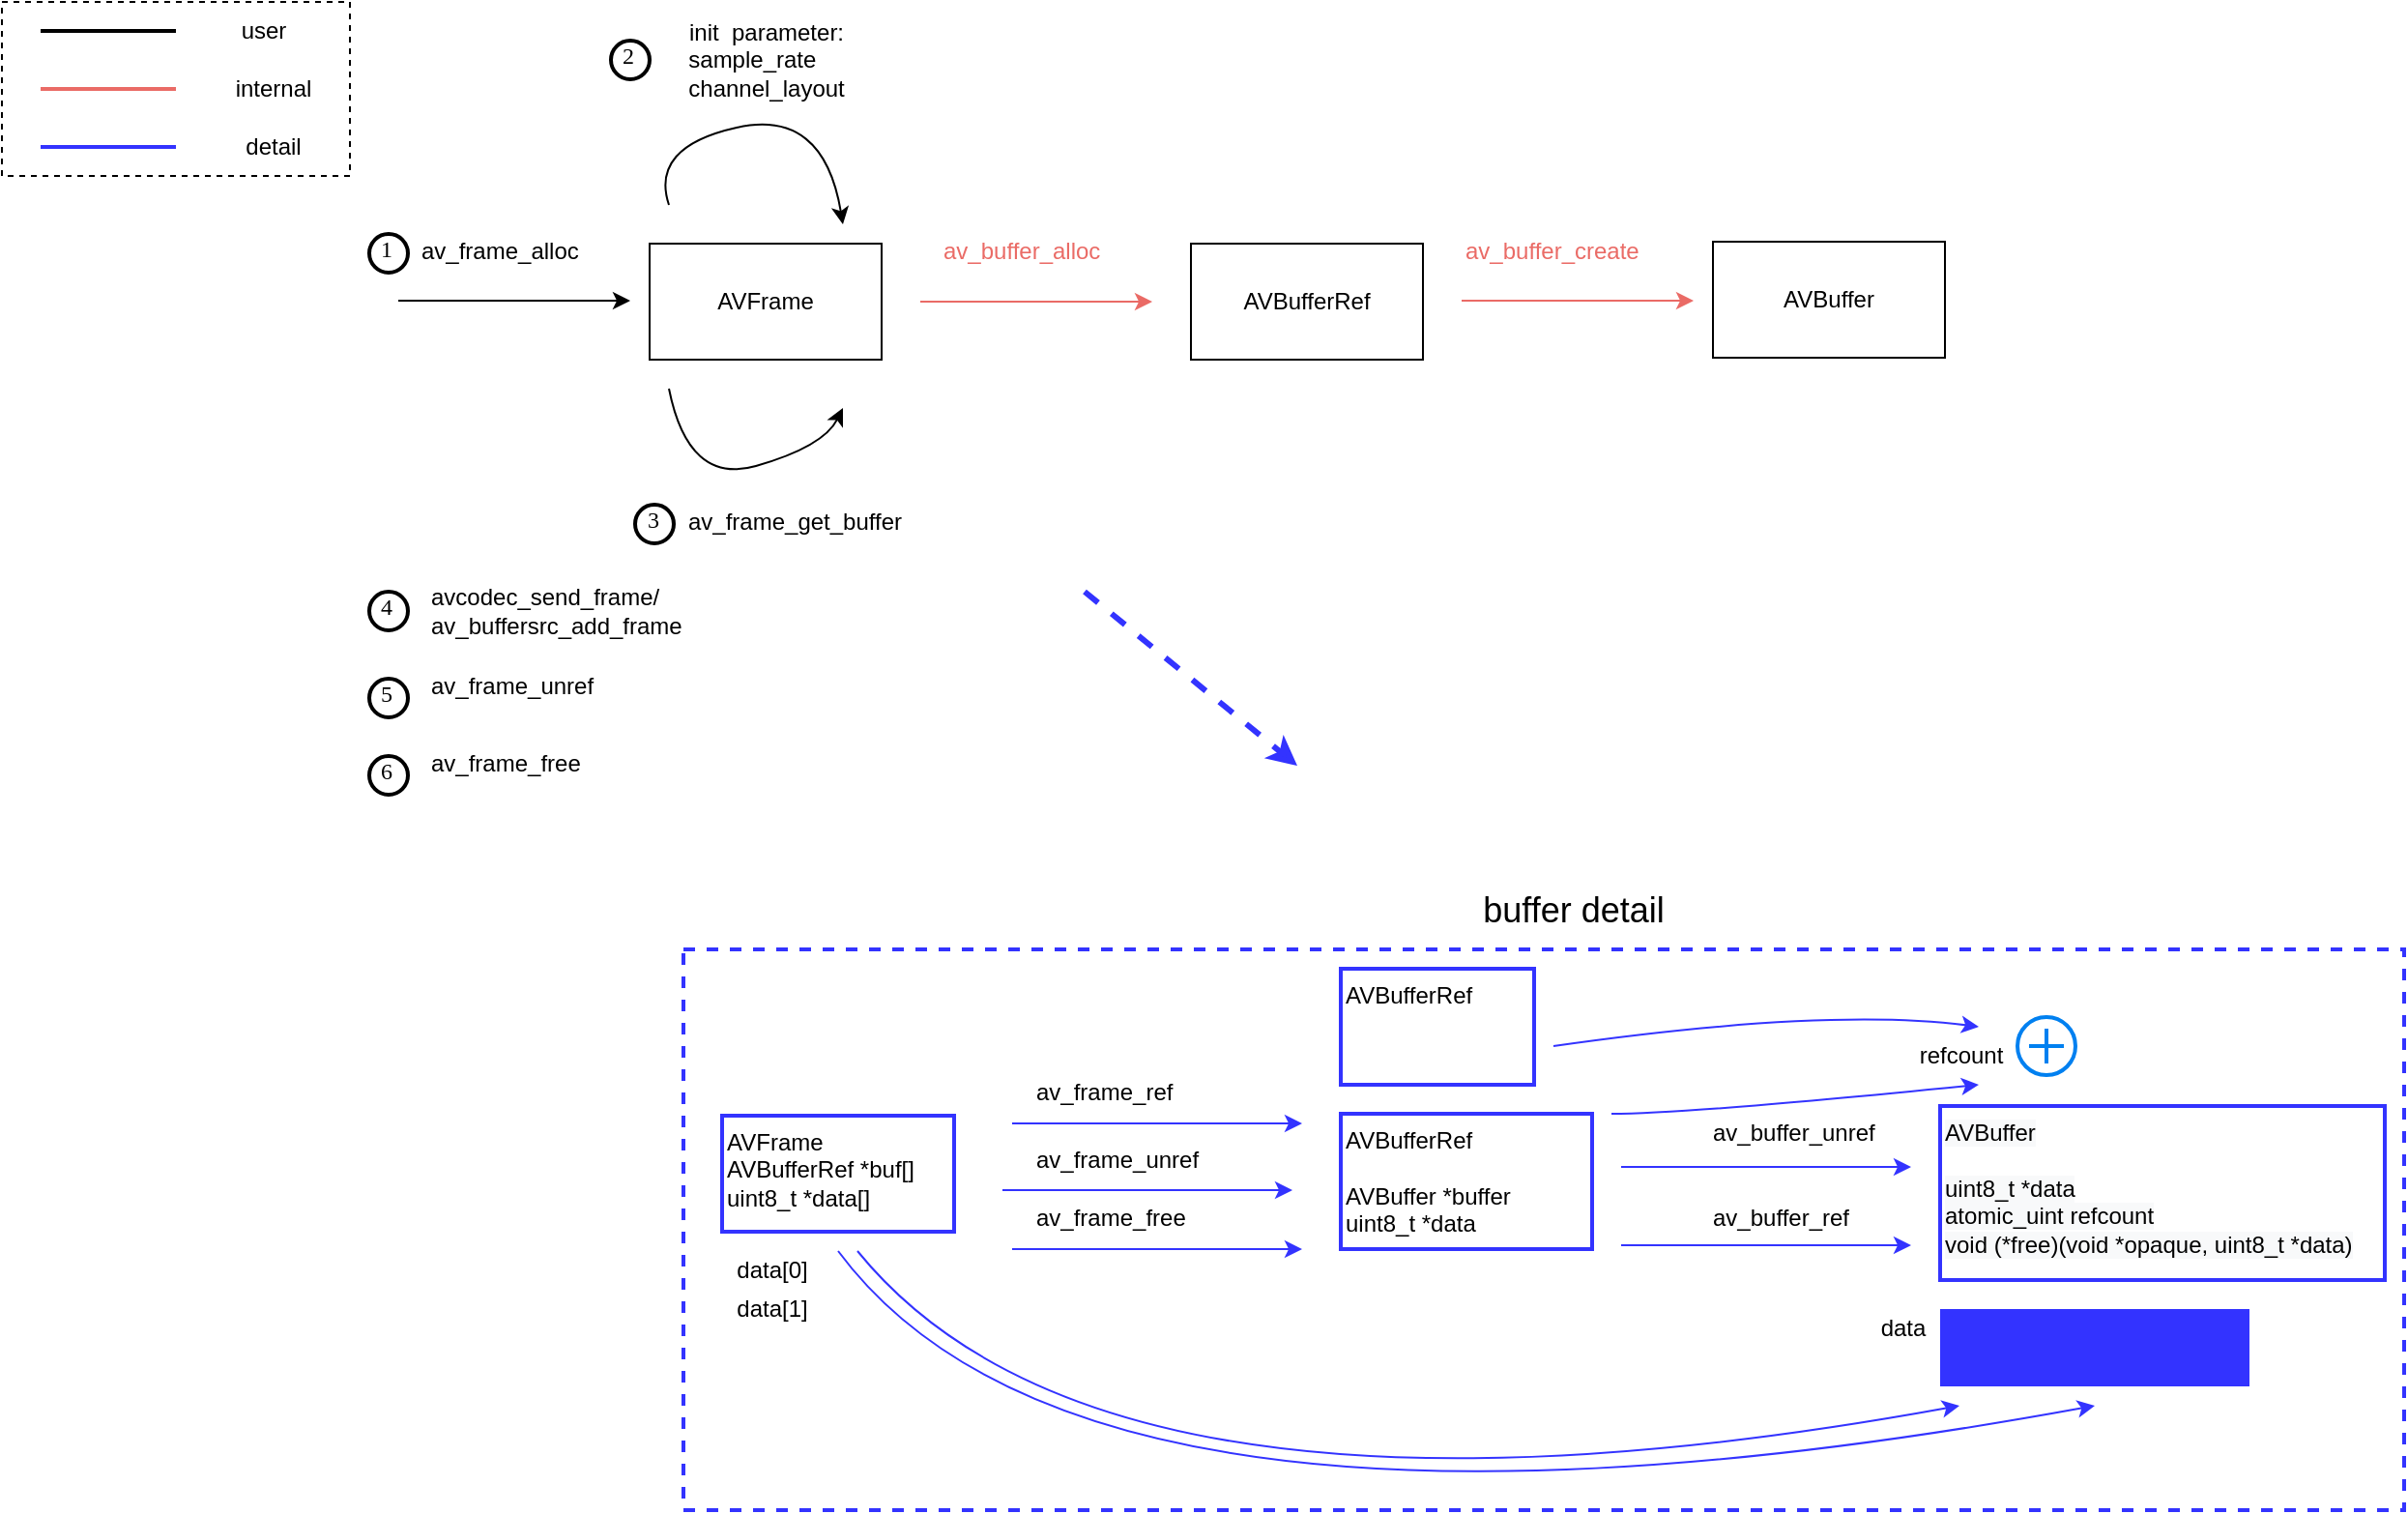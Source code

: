 <mxfile version="23.1.5" type="device" pages="5">
  <diagram id="ROh9XYKbW4o1jm8X1xmY" name="buffer">
    <mxGraphModel dx="1434" dy="785" grid="1" gridSize="10" guides="1" tooltips="1" connect="1" arrows="1" fold="1" page="1" pageScale="1" pageWidth="3300" pageHeight="2339" math="0" shadow="0">
      <root>
        <mxCell id="MpwomcFKy62xzBs-vsj5-0" />
        <mxCell id="MpwomcFKy62xzBs-vsj5-1" parent="MpwomcFKy62xzBs-vsj5-0" />
        <mxCell id="N1xLdBgv11pV67xhanad-0" value="AVFrame" style="rounded=0;whiteSpace=wrap;html=1;" parent="MpwomcFKy62xzBs-vsj5-1" vertex="1">
          <mxGeometry x="445" y="145" width="120" height="60" as="geometry" />
        </mxCell>
        <mxCell id="N1xLdBgv11pV67xhanad-2" value="" style="endArrow=classic;html=1;" parent="MpwomcFKy62xzBs-vsj5-1" edge="1">
          <mxGeometry width="50" height="50" relative="1" as="geometry">
            <mxPoint x="315" y="174.5" as="sourcePoint" />
            <mxPoint x="435" y="174.5" as="targetPoint" />
          </mxGeometry>
        </mxCell>
        <mxCell id="N1xLdBgv11pV67xhanad-3" value="av_frame_alloc" style="text;whiteSpace=wrap;html=1;" parent="MpwomcFKy62xzBs-vsj5-1" vertex="1">
          <mxGeometry x="325" y="135" width="110" height="30" as="geometry" />
        </mxCell>
        <mxCell id="N1xLdBgv11pV67xhanad-4" value="" style="curved=1;endArrow=classic;html=1;" parent="MpwomcFKy62xzBs-vsj5-1" edge="1">
          <mxGeometry width="50" height="50" relative="1" as="geometry">
            <mxPoint x="455" y="125" as="sourcePoint" />
            <mxPoint x="545" y="135" as="targetPoint" />
            <Array as="points">
              <mxPoint x="445" y="95" />
              <mxPoint x="535" y="75" />
            </Array>
          </mxGeometry>
        </mxCell>
        <mxCell id="N1xLdBgv11pV67xhanad-5" value="init&amp;nbsp; parameter:&lt;br&gt;&lt;div style=&quot;text-align: left&quot;&gt;&lt;span&gt;sample_rate&lt;/span&gt;&lt;/div&gt;channel_layout" style="text;html=1;align=center;verticalAlign=middle;resizable=0;points=[];autosize=1;" parent="MpwomcFKy62xzBs-vsj5-1" vertex="1">
          <mxGeometry x="455" y="25" width="100" height="50" as="geometry" />
        </mxCell>
        <mxCell id="N1xLdBgv11pV67xhanad-7" value="" style="endArrow=classic;html=1;strokeColor=#EA6B66;" parent="MpwomcFKy62xzBs-vsj5-1" edge="1">
          <mxGeometry width="50" height="50" relative="1" as="geometry">
            <mxPoint x="585" y="175" as="sourcePoint" />
            <mxPoint x="705" y="175" as="targetPoint" />
          </mxGeometry>
        </mxCell>
        <mxCell id="N1xLdBgv11pV67xhanad-8" value="av_frame_get_buffer" style="text;whiteSpace=wrap;html=1;" parent="MpwomcFKy62xzBs-vsj5-1" vertex="1">
          <mxGeometry x="462.5" y="275" width="110" height="30" as="geometry" />
        </mxCell>
        <mxCell id="N1xLdBgv11pV67xhanad-9" value="AVBufferRef" style="rounded=0;whiteSpace=wrap;html=1;" parent="MpwomcFKy62xzBs-vsj5-1" vertex="1">
          <mxGeometry x="725" y="145" width="120" height="60" as="geometry" />
        </mxCell>
        <mxCell id="N1xLdBgv11pV67xhanad-10" value="&lt;font color=&quot;#ea6b66&quot;&gt;av_buffer_alloc&lt;/font&gt;" style="text;whiteSpace=wrap;html=1;" parent="MpwomcFKy62xzBs-vsj5-1" vertex="1">
          <mxGeometry x="595" y="135" width="110" height="30" as="geometry" />
        </mxCell>
        <mxCell id="N1xLdBgv11pV67xhanad-12" value="" style="curved=1;endArrow=classic;html=1;" parent="MpwomcFKy62xzBs-vsj5-1" edge="1">
          <mxGeometry width="50" height="50" relative="1" as="geometry">
            <mxPoint x="455" y="220" as="sourcePoint" />
            <mxPoint x="545" y="230" as="targetPoint" />
            <Array as="points">
              <mxPoint x="465" y="270" />
              <mxPoint x="535" y="250" />
            </Array>
          </mxGeometry>
        </mxCell>
        <mxCell id="N1xLdBgv11pV67xhanad-14" value="&lt;span style=&quot;text-align: left&quot;&gt;AVBuffer&lt;/span&gt;" style="rounded=0;whiteSpace=wrap;html=1;" parent="MpwomcFKy62xzBs-vsj5-1" vertex="1">
          <mxGeometry x="995" y="144" width="120" height="60" as="geometry" />
        </mxCell>
        <mxCell id="N1xLdBgv11pV67xhanad-15" value="" style="endArrow=classic;html=1;strokeColor=#EA6B66;" parent="MpwomcFKy62xzBs-vsj5-1" edge="1">
          <mxGeometry width="50" height="50" relative="1" as="geometry">
            <mxPoint x="865" y="174.5" as="sourcePoint" />
            <mxPoint x="985" y="174.5" as="targetPoint" />
          </mxGeometry>
        </mxCell>
        <mxCell id="N1xLdBgv11pV67xhanad-16" value="&lt;font color=&quot;#ea6b66&quot;&gt;av_buffer_create&lt;/font&gt;" style="text;whiteSpace=wrap;html=1;" parent="MpwomcFKy62xzBs-vsj5-1" vertex="1">
          <mxGeometry x="865" y="135" width="110" height="30" as="geometry" />
        </mxCell>
        <mxCell id="MtS7r9fVIatzjm5FKr_W-0" value="av_frame_unref" style="text;whiteSpace=wrap;html=1;" parent="MpwomcFKy62xzBs-vsj5-1" vertex="1">
          <mxGeometry x="642.5" y="605" width="110" height="30" as="geometry" />
        </mxCell>
        <mxCell id="MtS7r9fVIatzjm5FKr_W-1" value="av_frame_free" style="text;whiteSpace=wrap;html=1;" parent="MpwomcFKy62xzBs-vsj5-1" vertex="1">
          <mxGeometry x="642.5" y="635" width="100" height="30" as="geometry" />
        </mxCell>
        <mxCell id="MtS7r9fVIatzjm5FKr_W-2" value="av_frame_ref" style="text;whiteSpace=wrap;html=1;" parent="MpwomcFKy62xzBs-vsj5-1" vertex="1">
          <mxGeometry x="642.5" y="570" width="100" height="30" as="geometry" />
        </mxCell>
        <mxCell id="MtS7r9fVIatzjm5FKr_W-4" value="&lt;span style=&quot;text-align: left ; text-indent: 0px ; background-color: rgb(248 , 249 , 250) ; display: inline ; float: none&quot;&gt;&lt;font face=&quot;helvetica&quot;&gt;AVBuffer&lt;/font&gt;&lt;br&gt;&lt;br&gt;&lt;font face=&quot;helvetica&quot;&gt;uint8_t *data&lt;br&gt;&lt;/font&gt;atomic_uint refcount&lt;br&gt;void (*free)(void *opaque, uint8_t *data)&lt;br&gt;&lt;/span&gt;" style="text;whiteSpace=wrap;html=1;strokeColor=#3333FF;strokeWidth=2;" parent="MpwomcFKy62xzBs-vsj5-1" vertex="1">
          <mxGeometry x="1112.5" y="591" width="230" height="90" as="geometry" />
        </mxCell>
        <mxCell id="MtS7r9fVIatzjm5FKr_W-6" value="av_buffer_ref" style="text;whiteSpace=wrap;html=1;" parent="MpwomcFKy62xzBs-vsj5-1" vertex="1">
          <mxGeometry x="992.5" y="635" width="100" height="30" as="geometry" />
        </mxCell>
        <mxCell id="MtS7r9fVIatzjm5FKr_W-7" value="av_buffer_unref" style="text;whiteSpace=wrap;html=1;" parent="MpwomcFKy62xzBs-vsj5-1" vertex="1">
          <mxGeometry x="992.5" y="591" width="110" height="30" as="geometry" />
        </mxCell>
        <mxCell id="MtS7r9fVIatzjm5FKr_W-10" value="" style="endArrow=classic;html=1;strokeColor=#3333FF;" parent="MpwomcFKy62xzBs-vsj5-1" edge="1">
          <mxGeometry width="50" height="50" relative="1" as="geometry">
            <mxPoint x="947.5" y="622.5" as="sourcePoint" />
            <mxPoint x="1097.5" y="622.5" as="targetPoint" />
          </mxGeometry>
        </mxCell>
        <mxCell id="MtS7r9fVIatzjm5FKr_W-15" value="AVFrame&lt;br&gt;AVBufferRef *buf[]&lt;br&gt;uint8_t *data[]" style="text;whiteSpace=wrap;html=1;strokeColor=#3333FF;strokeWidth=2;" parent="MpwomcFKy62xzBs-vsj5-1" vertex="1">
          <mxGeometry x="482.5" y="596" width="120" height="60" as="geometry" />
        </mxCell>
        <mxCell id="MtS7r9fVIatzjm5FKr_W-17" value="" style="endArrow=classic;html=1;strokeColor=#3333FF;" parent="MpwomcFKy62xzBs-vsj5-1" edge="1">
          <mxGeometry width="50" height="50" relative="1" as="geometry">
            <mxPoint x="632.5" y="600" as="sourcePoint" />
            <mxPoint x="782.5" y="600" as="targetPoint" />
          </mxGeometry>
        </mxCell>
        <mxCell id="MtS7r9fVIatzjm5FKr_W-18" value="" style="endArrow=classic;html=1;strokeColor=#3333FF;" parent="MpwomcFKy62xzBs-vsj5-1" edge="1">
          <mxGeometry width="50" height="50" relative="1" as="geometry">
            <mxPoint x="627.5" y="634.5" as="sourcePoint" />
            <mxPoint x="777.5" y="634.5" as="targetPoint" />
          </mxGeometry>
        </mxCell>
        <mxCell id="MtS7r9fVIatzjm5FKr_W-19" value="" style="endArrow=classic;html=1;strokeColor=#3333FF;" parent="MpwomcFKy62xzBs-vsj5-1" edge="1">
          <mxGeometry width="50" height="50" relative="1" as="geometry">
            <mxPoint x="632.5" y="665" as="sourcePoint" />
            <mxPoint x="782.5" y="665" as="targetPoint" />
          </mxGeometry>
        </mxCell>
        <mxCell id="MtS7r9fVIatzjm5FKr_W-20" value="" style="endArrow=classic;html=1;strokeColor=#3333FF;" parent="MpwomcFKy62xzBs-vsj5-1" edge="1">
          <mxGeometry width="50" height="50" relative="1" as="geometry">
            <mxPoint x="947.5" y="663" as="sourcePoint" />
            <mxPoint x="1097.5" y="663" as="targetPoint" />
          </mxGeometry>
        </mxCell>
        <mxCell id="MtS7r9fVIatzjm5FKr_W-21" value="" style="rounded=0;whiteSpace=wrap;html=1;strokeColor=none;fillColor=#3333FF;" parent="MpwomcFKy62xzBs-vsj5-1" vertex="1">
          <mxGeometry x="1112.5" y="696" width="160" height="40" as="geometry" />
        </mxCell>
        <mxCell id="MtS7r9fVIatzjm5FKr_W-24" value="" style="curved=1;endArrow=classic;html=1;strokeColor=#3333FF;" parent="MpwomcFKy62xzBs-vsj5-1" edge="1">
          <mxGeometry width="50" height="50" relative="1" as="geometry">
            <mxPoint x="552.5" y="666" as="sourcePoint" />
            <mxPoint x="1122.5" y="746" as="targetPoint" />
            <Array as="points">
              <mxPoint x="682.5" y="826" />
            </Array>
          </mxGeometry>
        </mxCell>
        <mxCell id="MtS7r9fVIatzjm5FKr_W-25" value="" style="curved=1;endArrow=classic;html=1;strokeColor=#3333FF;" parent="MpwomcFKy62xzBs-vsj5-1" edge="1">
          <mxGeometry width="50" height="50" relative="1" as="geometry">
            <mxPoint x="542.5" y="666" as="sourcePoint" />
            <mxPoint x="1192.5" y="746" as="targetPoint" />
            <Array as="points">
              <mxPoint x="672.5" y="841" />
            </Array>
          </mxGeometry>
        </mxCell>
        <mxCell id="MtS7r9fVIatzjm5FKr_W-26" value="data[0]" style="text;html=1;align=center;verticalAlign=middle;resizable=0;points=[];autosize=1;" parent="MpwomcFKy62xzBs-vsj5-1" vertex="1">
          <mxGeometry x="482.5" y="666" width="50" height="20" as="geometry" />
        </mxCell>
        <mxCell id="MtS7r9fVIatzjm5FKr_W-27" value="data[1]" style="text;html=1;align=center;verticalAlign=middle;resizable=0;points=[];autosize=1;" parent="MpwomcFKy62xzBs-vsj5-1" vertex="1">
          <mxGeometry x="482.5" y="686" width="50" height="20" as="geometry" />
        </mxCell>
        <mxCell id="MtS7r9fVIatzjm5FKr_W-29" value="&lt;div&gt;AVBufferRef&lt;/div&gt;&lt;div&gt;&lt;br&gt;&lt;/div&gt;&lt;span style=&quot;text-align: center&quot;&gt;AVBuffer *buffer&lt;/span&gt;&lt;br style=&quot;text-align: center&quot;&gt;&lt;div&gt;uint8_t *data&lt;/div&gt;" style="text;whiteSpace=wrap;html=1;strokeColor=#3333FF;strokeWidth=2;" parent="MpwomcFKy62xzBs-vsj5-1" vertex="1">
          <mxGeometry x="802.5" y="595" width="130" height="70" as="geometry" />
        </mxCell>
        <mxCell id="MtS7r9fVIatzjm5FKr_W-30" value="data" style="text;html=1;align=center;verticalAlign=middle;resizable=0;points=[];autosize=1;" parent="MpwomcFKy62xzBs-vsj5-1" vertex="1">
          <mxGeometry x="1072.5" y="696" width="40" height="20" as="geometry" />
        </mxCell>
        <mxCell id="hjxCRJMXFLs2IKsaN5QG-0" value="&lt;div&gt;AVBufferRef&lt;/div&gt;&lt;div&gt;&lt;br&gt;&lt;/div&gt;" style="text;whiteSpace=wrap;html=1;strokeColor=#3333FF;strokeWidth=2;" parent="MpwomcFKy62xzBs-vsj5-1" vertex="1">
          <mxGeometry x="802.5" y="520" width="100" height="60" as="geometry" />
        </mxCell>
        <mxCell id="hjxCRJMXFLs2IKsaN5QG-1" value="" style="html=1;verticalLabelPosition=bottom;align=center;labelBackgroundColor=#ffffff;verticalAlign=top;strokeWidth=2;strokeColor=#0080F0;shadow=0;dashed=0;shape=mxgraph.ios7.icons.add;fillColor=none;" parent="MpwomcFKy62xzBs-vsj5-1" vertex="1">
          <mxGeometry x="1152.5" y="545" width="30" height="30" as="geometry" />
        </mxCell>
        <mxCell id="hjxCRJMXFLs2IKsaN5QG-2" value="refcount" style="text;html=1;align=center;verticalAlign=middle;resizable=0;points=[];autosize=1;" parent="MpwomcFKy62xzBs-vsj5-1" vertex="1">
          <mxGeometry x="1092.5" y="555" width="60" height="20" as="geometry" />
        </mxCell>
        <mxCell id="hjxCRJMXFLs2IKsaN5QG-3" value="" style="curved=1;endArrow=classic;html=1;strokeColor=#3333FF;" parent="MpwomcFKy62xzBs-vsj5-1" edge="1">
          <mxGeometry width="50" height="50" relative="1" as="geometry">
            <mxPoint x="912.5" y="560" as="sourcePoint" />
            <mxPoint x="1132.5" y="550" as="targetPoint" />
            <Array as="points">
              <mxPoint x="1052.5" y="540" />
            </Array>
          </mxGeometry>
        </mxCell>
        <mxCell id="hjxCRJMXFLs2IKsaN5QG-4" value="" style="curved=1;endArrow=classic;html=1;strokeColor=#3333FF;" parent="MpwomcFKy62xzBs-vsj5-1" edge="1">
          <mxGeometry width="50" height="50" relative="1" as="geometry">
            <mxPoint x="942.5" y="595" as="sourcePoint" />
            <mxPoint x="1132.5" y="580" as="targetPoint" />
            <Array as="points">
              <mxPoint x="982.5" y="595" />
            </Array>
          </mxGeometry>
        </mxCell>
        <mxCell id="lqSCMt7V2rYFx3isoYKJ-0" value="" style="rounded=0;whiteSpace=wrap;html=1;dashed=1;" parent="MpwomcFKy62xzBs-vsj5-1" vertex="1">
          <mxGeometry x="110" y="20" width="180" height="90" as="geometry" />
        </mxCell>
        <mxCell id="lqSCMt7V2rYFx3isoYKJ-1" value="" style="endArrow=none;html=1;strokeWidth=2;" parent="MpwomcFKy62xzBs-vsj5-1" edge="1">
          <mxGeometry width="50" height="50" relative="1" as="geometry">
            <mxPoint x="130" y="35" as="sourcePoint" />
            <mxPoint x="200" y="35" as="targetPoint" />
          </mxGeometry>
        </mxCell>
        <mxCell id="lqSCMt7V2rYFx3isoYKJ-2" value="user" style="text;html=1;align=center;verticalAlign=middle;resizable=0;points=[];autosize=1;" parent="MpwomcFKy62xzBs-vsj5-1" vertex="1">
          <mxGeometry x="225" y="25" width="40" height="20" as="geometry" />
        </mxCell>
        <mxCell id="lqSCMt7V2rYFx3isoYKJ-3" value="" style="endArrow=none;html=1;strokeWidth=2;strokeColor=#EA6B66;" parent="MpwomcFKy62xzBs-vsj5-1" edge="1">
          <mxGeometry width="50" height="50" relative="1" as="geometry">
            <mxPoint x="130" y="65" as="sourcePoint" />
            <mxPoint x="200" y="65" as="targetPoint" />
          </mxGeometry>
        </mxCell>
        <mxCell id="lqSCMt7V2rYFx3isoYKJ-4" value="internal" style="text;html=1;align=center;verticalAlign=middle;resizable=0;points=[];autosize=1;" parent="MpwomcFKy62xzBs-vsj5-1" vertex="1">
          <mxGeometry x="225" y="55" width="50" height="20" as="geometry" />
        </mxCell>
        <mxCell id="lqSCMt7V2rYFx3isoYKJ-5" value="" style="endArrow=none;html=1;strokeWidth=2;strokeColor=#3333FF;" parent="MpwomcFKy62xzBs-vsj5-1" edge="1">
          <mxGeometry width="50" height="50" relative="1" as="geometry">
            <mxPoint x="130" y="95" as="sourcePoint" />
            <mxPoint x="200" y="95" as="targetPoint" />
          </mxGeometry>
        </mxCell>
        <mxCell id="lqSCMt7V2rYFx3isoYKJ-7" value="detail" style="text;html=1;align=center;verticalAlign=middle;resizable=0;points=[];autosize=1;" parent="MpwomcFKy62xzBs-vsj5-1" vertex="1">
          <mxGeometry x="230" y="85" width="40" height="20" as="geometry" />
        </mxCell>
        <mxCell id="lqSCMt7V2rYFx3isoYKJ-10" value="" style="rounded=0;whiteSpace=wrap;html=1;strokeColor=#3333FF;strokeWidth=2;fillColor=none;dashed=1;" parent="MpwomcFKy62xzBs-vsj5-1" vertex="1">
          <mxGeometry x="462.5" y="510" width="890" height="290" as="geometry" />
        </mxCell>
        <mxCell id="lqSCMt7V2rYFx3isoYKJ-11" value="&lt;font style=&quot;font-size: 18px&quot;&gt;buffer detail&lt;/font&gt;" style="text;html=1;strokeColor=none;fillColor=none;align=center;verticalAlign=middle;whiteSpace=wrap;rounded=0;dashed=1;" parent="MpwomcFKy62xzBs-vsj5-1" vertex="1">
          <mxGeometry x="862.5" y="480" width="120" height="20" as="geometry" />
        </mxCell>
        <mxCell id="lqSCMt7V2rYFx3isoYKJ-13" value="1" style="ellipse;whiteSpace=wrap;html=1;aspect=fixed;strokeWidth=2;fontFamily=Tahoma;spacingBottom=4;spacingRight=2;fillColor=none;" parent="MpwomcFKy62xzBs-vsj5-1" vertex="1">
          <mxGeometry x="300" y="140" width="20" height="20" as="geometry" />
        </mxCell>
        <mxCell id="lqSCMt7V2rYFx3isoYKJ-14" value="2" style="ellipse;whiteSpace=wrap;html=1;aspect=fixed;strokeWidth=2;fontFamily=Tahoma;spacingBottom=4;spacingRight=2;fillColor=none;" parent="MpwomcFKy62xzBs-vsj5-1" vertex="1">
          <mxGeometry x="425" y="40" width="20" height="20" as="geometry" />
        </mxCell>
        <mxCell id="lqSCMt7V2rYFx3isoYKJ-15" value="3" style="ellipse;whiteSpace=wrap;html=1;aspect=fixed;strokeWidth=2;fontFamily=Tahoma;spacingBottom=4;spacingRight=2;fillColor=none;" parent="MpwomcFKy62xzBs-vsj5-1" vertex="1">
          <mxGeometry x="437.5" y="280" width="20" height="20" as="geometry" />
        </mxCell>
        <mxCell id="lqSCMt7V2rYFx3isoYKJ-17" value="4" style="ellipse;whiteSpace=wrap;html=1;aspect=fixed;strokeWidth=2;fontFamily=Tahoma;spacingBottom=4;spacingRight=2;fillColor=none;" parent="MpwomcFKy62xzBs-vsj5-1" vertex="1">
          <mxGeometry x="300" y="325" width="20" height="20" as="geometry" />
        </mxCell>
        <mxCell id="lqSCMt7V2rYFx3isoYKJ-18" value="avcodec_send_frame/&lt;br&gt;av_buffersrc_add_frame" style="text;html=1;align=left;verticalAlign=middle;resizable=0;points=[];autosize=1;" parent="MpwomcFKy62xzBs-vsj5-1" vertex="1">
          <mxGeometry x="330" y="320" width="150" height="30" as="geometry" />
        </mxCell>
        <mxCell id="lqSCMt7V2rYFx3isoYKJ-21" value="av_frame_unref" style="text;whiteSpace=wrap;html=1;" parent="MpwomcFKy62xzBs-vsj5-1" vertex="1">
          <mxGeometry x="330" y="360" width="110" height="30" as="geometry" />
        </mxCell>
        <mxCell id="lqSCMt7V2rYFx3isoYKJ-22" value="av_frame_free" style="text;whiteSpace=wrap;html=1;" parent="MpwomcFKy62xzBs-vsj5-1" vertex="1">
          <mxGeometry x="330" y="400" width="100" height="30" as="geometry" />
        </mxCell>
        <mxCell id="lqSCMt7V2rYFx3isoYKJ-23" value="5" style="ellipse;whiteSpace=wrap;html=1;aspect=fixed;strokeWidth=2;fontFamily=Tahoma;spacingBottom=4;spacingRight=2;fillColor=none;" parent="MpwomcFKy62xzBs-vsj5-1" vertex="1">
          <mxGeometry x="300" y="370" width="20" height="20" as="geometry" />
        </mxCell>
        <mxCell id="lqSCMt7V2rYFx3isoYKJ-26" value="6" style="ellipse;whiteSpace=wrap;html=1;aspect=fixed;strokeWidth=2;fontFamily=Tahoma;spacingBottom=4;spacingRight=2;fillColor=none;" parent="MpwomcFKy62xzBs-vsj5-1" vertex="1">
          <mxGeometry x="300" y="410" width="20" height="20" as="geometry" />
        </mxCell>
        <mxCell id="lqSCMt7V2rYFx3isoYKJ-29" value="" style="endArrow=classic;html=1;strokeColor=#3333FF;strokeWidth=3;dashed=1;" parent="MpwomcFKy62xzBs-vsj5-1" edge="1">
          <mxGeometry width="50" height="50" relative="1" as="geometry">
            <mxPoint x="670" y="325" as="sourcePoint" />
            <mxPoint x="780" y="415" as="targetPoint" />
          </mxGeometry>
        </mxCell>
      </root>
    </mxGraphModel>
  </diagram>
  <diagram id="ZSO58BGhSy4XshJGXgse" name="filter">
    <mxGraphModel dx="1434" dy="785" grid="1" gridSize="10" guides="1" tooltips="1" connect="1" arrows="1" fold="1" page="1" pageScale="1" pageWidth="3300" pageHeight="2339" math="0" shadow="0">
      <root>
        <mxCell id="0" />
        <mxCell id="1" parent="0" />
        <mxCell id="GRe6sTUg2VjY-s5vXv-f-2" value="&lt;span style=&quot;text-align: left&quot;&gt;AVFilterGraph&lt;/span&gt;" style="rounded=0;whiteSpace=wrap;html=1;" parent="1" vertex="1">
          <mxGeometry x="80" y="315" width="120" height="60" as="geometry" />
        </mxCell>
        <mxCell id="GRe6sTUg2VjY-s5vXv-f-3" value="AVFilter" style="whiteSpace=wrap;html=1;" parent="1" vertex="1">
          <mxGeometry x="960" y="200" width="100" height="60" as="geometry" />
        </mxCell>
        <mxCell id="GRe6sTUg2VjY-s5vXv-f-4" value="AVFilterContext" style="whiteSpace=wrap;html=1;" parent="1" vertex="1">
          <mxGeometry x="590" y="200" width="120" height="60" as="geometry" />
        </mxCell>
        <mxCell id="GRe6sTUg2VjY-s5vXv-f-6" value="&lt;meta charset=&quot;utf-8&quot;&gt;&lt;span style=&quot;color: rgb(0, 0, 0); font-family: helvetica; font-size: 12px; font-style: normal; font-weight: 400; letter-spacing: normal; text-align: left; text-indent: 0px; text-transform: none; word-spacing: 0px; background-color: rgb(248, 249, 250); display: inline; float: none;&quot;&gt;AVFilterLink&lt;/span&gt;" style="whiteSpace=wrap;html=1;" parent="1" vertex="1">
          <mxGeometry x="410" y="320" width="100" height="50" as="geometry" />
        </mxCell>
        <mxCell id="GRe6sTUg2VjY-s5vXv-f-13" value="" style="endArrow=classic;html=1;" parent="1" edge="1">
          <mxGeometry width="50" height="50" relative="1" as="geometry">
            <mxPoint x="940" y="229" as="sourcePoint" />
            <mxPoint x="730" y="229" as="targetPoint" />
          </mxGeometry>
        </mxCell>
        <mxCell id="GRe6sTUg2VjY-s5vXv-f-14" value="avfilter_graph_alloc_filter" style="text;whiteSpace=wrap;html=1;" parent="1" vertex="1">
          <mxGeometry x="755" y="200" width="160" height="30" as="geometry" />
        </mxCell>
        <mxCell id="GRe6sTUg2VjY-s5vXv-f-15" value="alloc filter resource and save in context" style="text;html=1;align=center;verticalAlign=middle;resizable=0;points=[];autosize=1;" parent="1" vertex="1">
          <mxGeometry x="725" y="240" width="220" height="20" as="geometry" />
        </mxCell>
        <mxCell id="GRe6sTUg2VjY-s5vXv-f-21" value="" style="curved=1;endArrow=classic;html=1;" parent="1" edge="1">
          <mxGeometry width="50" height="50" relative="1" as="geometry">
            <mxPoint x="610" y="190" as="sourcePoint" />
            <mxPoint x="690" y="190" as="targetPoint" />
            <Array as="points">
              <mxPoint x="600" y="110" />
              <mxPoint x="700" y="110" />
            </Array>
          </mxGeometry>
        </mxCell>
        <mxCell id="GRe6sTUg2VjY-s5vXv-f-24" value="avfilter_init_str" style="text;whiteSpace=wrap;html=1;" parent="1" vertex="1">
          <mxGeometry x="610" y="70" width="100" height="30" as="geometry" />
        </mxCell>
        <mxCell id="GRe6sTUg2VjY-s5vXv-f-25" value="AVFilterContext" style="whiteSpace=wrap;html=1;" parent="1" vertex="1">
          <mxGeometry x="590" y="450" width="110" height="60" as="geometry" />
        </mxCell>
        <mxCell id="GRe6sTUg2VjY-s5vXv-f-26" value="" style="curved=1;endArrow=classic;html=1;" parent="1" edge="1">
          <mxGeometry width="50" height="50" relative="1" as="geometry">
            <mxPoint x="550" y="500" as="sourcePoint" />
            <mxPoint x="570" y="230" as="targetPoint" />
            <Array as="points">
              <mxPoint x="360" y="410" />
              <mxPoint x="420" y="250" />
            </Array>
          </mxGeometry>
        </mxCell>
        <mxCell id="GRe6sTUg2VjY-s5vXv-f-27" value="avfilter_link" style="text;whiteSpace=wrap;html=1;" parent="1" vertex="1">
          <mxGeometry x="300" y="330" width="90" height="30" as="geometry" />
        </mxCell>
        <mxCell id="GRe6sTUg2VjY-s5vXv-f-29" value="&lt;span style=&quot;text-align: left&quot;&gt;avfilter_get_by_name&lt;/span&gt;" style="text;html=1;align=center;verticalAlign=middle;resizable=0;points=[];autosize=1;" parent="1" vertex="1">
          <mxGeometry x="1060" y="205" width="130" height="20" as="geometry" />
        </mxCell>
        <mxCell id="GRe6sTUg2VjY-s5vXv-f-30" value="&lt;span style=&quot;text-align: left&quot;&gt;filter_list.c&lt;/span&gt;" style="text;html=1;align=center;verticalAlign=middle;resizable=0;points=[];autosize=1;" parent="1" vertex="1">
          <mxGeometry x="1090" y="240" width="70" height="20" as="geometry" />
        </mxCell>
        <mxCell id="GRe6sTUg2VjY-s5vXv-f-32" value="" style="endArrow=classic;html=1;" parent="1" edge="1">
          <mxGeometry width="50" height="50" relative="1" as="geometry">
            <mxPoint x="1180" y="230" as="sourcePoint" />
            <mxPoint x="1070" y="230" as="targetPoint" />
          </mxGeometry>
        </mxCell>
        <mxCell id="GRe6sTUg2VjY-s5vXv-f-33" value="" style="shape=curlyBracket;whiteSpace=wrap;html=1;rounded=1;direction=east;" parent="1" vertex="1">
          <mxGeometry x="230" y="240" width="40" height="210" as="geometry" />
        </mxCell>
        <mxCell id="GRe6sTUg2VjY-s5vXv-f-36" value="" style="rounded=0;whiteSpace=wrap;html=1;dashed=1;" parent="1" vertex="1">
          <mxGeometry x="90" y="50" width="180" height="90" as="geometry" />
        </mxCell>
        <mxCell id="GRe6sTUg2VjY-s5vXv-f-38" value="" style="endArrow=none;html=1;strokeWidth=2;" parent="1" edge="1">
          <mxGeometry width="50" height="50" relative="1" as="geometry">
            <mxPoint x="100" y="80" as="sourcePoint" />
            <mxPoint x="170" y="80" as="targetPoint" />
          </mxGeometry>
        </mxCell>
        <mxCell id="GRe6sTUg2VjY-s5vXv-f-39" value="init stage" style="text;html=1;align=center;verticalAlign=middle;resizable=0;points=[];autosize=1;" parent="1" vertex="1">
          <mxGeometry x="190" y="70" width="60" height="20" as="geometry" />
        </mxCell>
        <mxCell id="GRe6sTUg2VjY-s5vXv-f-40" value="" style="endArrow=none;html=1;strokeWidth=2;strokeColor=#EA6B66;" parent="1" edge="1">
          <mxGeometry width="50" height="50" relative="1" as="geometry">
            <mxPoint x="100" y="110" as="sourcePoint" />
            <mxPoint x="170" y="110" as="targetPoint" />
          </mxGeometry>
        </mxCell>
        <mxCell id="GRe6sTUg2VjY-s5vXv-f-41" value="filter working" style="text;html=1;align=center;verticalAlign=middle;resizable=0;points=[];autosize=1;" parent="1" vertex="1">
          <mxGeometry x="180" y="100" width="80" height="20" as="geometry" />
        </mxCell>
        <mxCell id="GRe6sTUg2VjY-s5vXv-f-45" value="" style="endArrow=classic;html=1;strokeColor=#EA6B66;strokeWidth=1;" parent="1" edge="1">
          <mxGeometry width="50" height="50" relative="1" as="geometry">
            <mxPoint x="340" y="200" as="sourcePoint" />
            <mxPoint x="540" y="200" as="targetPoint" />
          </mxGeometry>
        </mxCell>
        <mxCell id="GRe6sTUg2VjY-s5vXv-f-46" value="&lt;font color=&quot;#ea6b66&quot;&gt;av_buffersrc_add_frame&lt;/font&gt;" style="text;html=1;align=center;verticalAlign=middle;resizable=0;points=[];autosize=1;" parent="1" vertex="1">
          <mxGeometry x="360" y="170" width="150" height="20" as="geometry" />
        </mxCell>
        <mxCell id="GRe6sTUg2VjY-s5vXv-f-48" value="" style="endArrow=classic;html=1;strokeColor=#EA6B66;strokeWidth=1;" parent="1" edge="1">
          <mxGeometry width="50" height="50" relative="1" as="geometry">
            <mxPoint x="550" y="510" as="sourcePoint" />
            <mxPoint x="340" y="510" as="targetPoint" />
          </mxGeometry>
        </mxCell>
        <mxCell id="GRe6sTUg2VjY-s5vXv-f-49" value="&lt;font color=&quot;#ea6b66&quot;&gt;av_buffersink_get_frame&lt;/font&gt;" style="text;whiteSpace=wrap;html=1;" parent="1" vertex="1">
          <mxGeometry x="370" y="480" width="160" height="30" as="geometry" />
        </mxCell>
        <mxCell id="4-DcsCZ1qSqheTTb1dQe-1" value="" style="curved=1;endArrow=classic;html=1;" parent="1" edge="1">
          <mxGeometry width="50" height="50" relative="1" as="geometry">
            <mxPoint x="100" y="300" as="sourcePoint" />
            <mxPoint x="180" y="300" as="targetPoint" />
            <Array as="points">
              <mxPoint x="90" y="220" />
              <mxPoint x="190" y="220" />
            </Array>
          </mxGeometry>
        </mxCell>
        <mxCell id="4-DcsCZ1qSqheTTb1dQe-2" value="avfilter_graph_alloc" style="text;whiteSpace=wrap;html=1;" parent="1" vertex="1">
          <mxGeometry x="80" y="180" width="130" height="30" as="geometry" />
        </mxCell>
        <mxCell id="4-DcsCZ1qSqheTTb1dQe-3" value="1" style="ellipse;whiteSpace=wrap;html=1;aspect=fixed;strokeWidth=2;fontFamily=Tahoma;spacingBottom=4;spacingRight=2;" parent="1" vertex="1">
          <mxGeometry x="50" y="185" width="20" height="20" as="geometry" />
        </mxCell>
        <mxCell id="7ddNN4WGWn9DwL5LELNG-1" value="2" style="ellipse;whiteSpace=wrap;html=1;aspect=fixed;strokeWidth=2;fontFamily=Tahoma;spacingBottom=4;spacingRight=2;" parent="1" vertex="1">
          <mxGeometry x="1190" y="205" width="20" height="20" as="geometry" />
        </mxCell>
        <mxCell id="7ddNN4WGWn9DwL5LELNG-2" value="3" style="ellipse;whiteSpace=wrap;html=1;aspect=fixed;strokeWidth=2;fontFamily=Tahoma;spacingBottom=4;spacingRight=2;" parent="1" vertex="1">
          <mxGeometry x="900" y="200" width="20" height="20" as="geometry" />
        </mxCell>
        <mxCell id="7ddNN4WGWn9DwL5LELNG-3" value="4" style="ellipse;whiteSpace=wrap;html=1;aspect=fixed;strokeWidth=2;fontFamily=Tahoma;spacingBottom=4;spacingRight=2;" parent="1" vertex="1">
          <mxGeometry x="700" y="75" width="20" height="20" as="geometry" />
        </mxCell>
        <mxCell id="7ddNN4WGWn9DwL5LELNG-4" value="5" style="ellipse;whiteSpace=wrap;html=1;aspect=fixed;strokeWidth=2;fontFamily=Tahoma;spacingBottom=4;spacingRight=2;" parent="1" vertex="1">
          <mxGeometry x="270" y="335" width="20" height="20" as="geometry" />
        </mxCell>
        <mxCell id="7ddNN4WGWn9DwL5LELNG-5" value="6" style="ellipse;whiteSpace=wrap;html=1;aspect=fixed;strokeWidth=2;fontFamily=Tahoma;spacingBottom=4;spacingRight=2;" parent="1" vertex="1">
          <mxGeometry x="335" y="170" width="20" height="20" as="geometry" />
        </mxCell>
        <mxCell id="7ddNN4WGWn9DwL5LELNG-6" value="7" style="ellipse;whiteSpace=wrap;html=1;aspect=fixed;strokeWidth=2;fontFamily=Tahoma;spacingBottom=4;spacingRight=2;" parent="1" vertex="1">
          <mxGeometry x="335" y="480" width="20" height="20" as="geometry" />
        </mxCell>
      </root>
    </mxGraphModel>
  </diagram>
  <diagram id="izR2gSLUGvHLDe-VX9jB" name="codec">
    <mxGraphModel dx="1434" dy="785" grid="1" gridSize="10" guides="1" tooltips="1" connect="1" arrows="1" fold="1" page="1" pageScale="1" pageWidth="3300" pageHeight="2339" math="0" shadow="0">
      <root>
        <mxCell id="rVfQUiRYJiFs6NojlkFv-0" />
        <mxCell id="rVfQUiRYJiFs6NojlkFv-1" parent="rVfQUiRYJiFs6NojlkFv-0" />
        <mxCell id="FFix03ecuePUJR7T5XGq-0" value="avcodec_find_encoder_by_name" style="text;whiteSpace=wrap;html=1;" parent="rVfQUiRYJiFs6NojlkFv-1" vertex="1">
          <mxGeometry x="280" y="210" width="185" height="25" as="geometry" />
        </mxCell>
        <mxCell id="FFix03ecuePUJR7T5XGq-1" value="1" style="ellipse;whiteSpace=wrap;html=1;aspect=fixed;strokeWidth=2;fontFamily=Tahoma;spacingBottom=4;spacingRight=2;" parent="rVfQUiRYJiFs6NojlkFv-1" vertex="1">
          <mxGeometry x="240" y="215" width="20" height="20" as="geometry" />
        </mxCell>
        <mxCell id="aJBBDSVV2xOAeqqLBHpn-0" value="avcodec_alloc_context3" style="text;whiteSpace=wrap;html=1;" parent="rVfQUiRYJiFs6NojlkFv-1" vertex="1">
          <mxGeometry x="280" y="255" width="140" height="25" as="geometry" />
        </mxCell>
        <mxCell id="aJBBDSVV2xOAeqqLBHpn-1" value="2" style="ellipse;whiteSpace=wrap;html=1;aspect=fixed;strokeWidth=2;fontFamily=Tahoma;spacingBottom=4;spacingRight=2;" parent="rVfQUiRYJiFs6NojlkFv-1" vertex="1">
          <mxGeometry x="240" y="255" width="20" height="20" as="geometry" />
        </mxCell>
        <mxCell id="aJBBDSVV2xOAeqqLBHpn-3" value="3" style="ellipse;whiteSpace=wrap;html=1;aspect=fixed;strokeWidth=2;fontFamily=Tahoma;spacingBottom=4;spacingRight=2;" parent="rVfQUiRYJiFs6NojlkFv-1" vertex="1">
          <mxGeometry x="240" y="300" width="20" height="20" as="geometry" />
        </mxCell>
        <mxCell id="aJBBDSVV2xOAeqqLBHpn-4" value="init bitrate width height" style="text;html=1;align=center;verticalAlign=middle;resizable=0;points=[];autosize=1;" parent="rVfQUiRYJiFs6NojlkFv-1" vertex="1">
          <mxGeometry x="275" y="300" width="130" height="20" as="geometry" />
        </mxCell>
        <mxCell id="aJBBDSVV2xOAeqqLBHpn-5" value="4" style="ellipse;whiteSpace=wrap;html=1;aspect=fixed;strokeWidth=2;fontFamily=Tahoma;spacingBottom=4;spacingRight=2;" parent="rVfQUiRYJiFs6NojlkFv-1" vertex="1">
          <mxGeometry x="242.5" y="460" width="20" height="20" as="geometry" />
        </mxCell>
        <mxCell id="aJBBDSVV2xOAeqqLBHpn-6" value="avcodec_open2" style="text;html=1;align=center;verticalAlign=middle;resizable=0;points=[];autosize=1;" parent="rVfQUiRYJiFs6NojlkFv-1" vertex="1">
          <mxGeometry x="275" y="460" width="100" height="20" as="geometry" />
        </mxCell>
        <mxCell id="aJBBDSVV2xOAeqqLBHpn-7" value="5" style="ellipse;whiteSpace=wrap;html=1;aspect=fixed;strokeWidth=2;fontFamily=Tahoma;spacingBottom=4;spacingRight=2;" parent="rVfQUiRYJiFs6NojlkFv-1" vertex="1">
          <mxGeometry x="242.5" y="500" width="20" height="20" as="geometry" />
        </mxCell>
        <mxCell id="aJBBDSVV2xOAeqqLBHpn-8" value="avcodec_send_frame" style="text;html=1;align=center;verticalAlign=middle;resizable=0;points=[];autosize=1;" parent="rVfQUiRYJiFs6NojlkFv-1" vertex="1">
          <mxGeometry x="275" y="500" width="130" height="20" as="geometry" />
        </mxCell>
        <mxCell id="aJBBDSVV2xOAeqqLBHpn-9" value="6" style="ellipse;whiteSpace=wrap;html=1;aspect=fixed;strokeWidth=2;fontFamily=Tahoma;spacingBottom=4;spacingRight=2;" parent="rVfQUiRYJiFs6NojlkFv-1" vertex="1">
          <mxGeometry x="242.5" y="540" width="20" height="20" as="geometry" />
        </mxCell>
        <mxCell id="aJBBDSVV2xOAeqqLBHpn-10" value="avcodec_receive_packet" style="text;html=1;align=center;verticalAlign=middle;resizable=0;points=[];autosize=1;" parent="rVfQUiRYJiFs6NojlkFv-1" vertex="1">
          <mxGeometry x="270" y="540" width="150" height="20" as="geometry" />
        </mxCell>
        <mxCell id="aJBBDSVV2xOAeqqLBHpn-11" value="AVCodec&lt;br&gt;&amp;nbsp; &amp;nbsp; .init&lt;br&gt;&amp;nbsp; &amp;nbsp; .encode2&amp;nbsp;&lt;br&gt;&lt;br&gt;" style="rounded=0;whiteSpace=wrap;html=1;strokeColor=#000000;align=left;" parent="rVfQUiRYJiFs6NojlkFv-1" vertex="1">
          <mxGeometry x="710" y="215" width="120" height="60" as="geometry" />
        </mxCell>
        <mxCell id="1usxRrjdF3iKy9m3H2Jx-1" value="codec_list" style="rounded=0;whiteSpace=wrap;html=1;strokeColor=#000000;align=center;" parent="rVfQUiRYJiFs6NojlkFv-1" vertex="1">
          <mxGeometry x="710" y="100" width="100" height="60" as="geometry" />
        </mxCell>
        <mxCell id="Ssjjh2UJ-SYeeLnkg48j-2" value="&lt;div style=&quot;&quot;&gt;&lt;span style=&quot;background-color: initial;&quot;&gt;AVCodecContext&lt;/span&gt;&lt;/div&gt;&lt;span style=&quot;&quot;&gt;&lt;div style=&quot;&quot;&gt;&lt;br&gt;&lt;/div&gt;&lt;div style=&quot;&quot;&gt;&lt;span style=&quot;background-color: initial;&quot;&gt;&amp;nbsp; AVCodec&amp;nbsp; *codec&lt;/span&gt;&lt;/div&gt;&lt;div style=&quot;&quot;&gt;&lt;span style=&quot;background-color: initial;&quot;&gt;&amp;nbsp; AVCodecInternal *internal&lt;/span&gt;&lt;/div&gt;&lt;div style=&quot;&quot;&gt;&lt;br&gt;&lt;/div&gt;&lt;/span&gt;" style="rounded=0;whiteSpace=wrap;html=1;strokeColor=#000000;align=left;" parent="rVfQUiRYJiFs6NojlkFv-1" vertex="1">
          <mxGeometry x="710" y="350" width="160" height="70" as="geometry" />
        </mxCell>
        <mxCell id="D9hPl3z5hen9ilcAUz6q-3" value="init" style="text;html=1;align=center;verticalAlign=middle;resizable=0;points=[];autosize=1;" parent="rVfQUiRYJiFs6NojlkFv-1" vertex="1">
          <mxGeometry x="700" y="310" width="30" height="20" as="geometry" />
        </mxCell>
        <mxCell id="D9hPl3z5hen9ilcAUz6q-5" value="encode" style="text;html=1;align=center;verticalAlign=middle;resizable=0;points=[];autosize=1;" parent="rVfQUiRYJiFs6NojlkFv-1" vertex="1">
          <mxGeometry x="750" y="310" width="50" height="20" as="geometry" />
        </mxCell>
        <mxCell id="iVVkNjdoxWxZtb5ODaaW-0" value="" style="rounded=0;whiteSpace=wrap;html=1;dashed=1;" vertex="1" parent="rVfQUiRYJiFs6NojlkFv-1">
          <mxGeometry x="77.5" y="40" width="172.5" height="70" as="geometry" />
        </mxCell>
        <mxCell id="iVVkNjdoxWxZtb5ODaaW-1" value="" style="endArrow=none;html=1;strokeWidth=2;" edge="1" parent="rVfQUiRYJiFs6NojlkFv-1">
          <mxGeometry width="50" height="50" relative="1" as="geometry">
            <mxPoint x="97.5" y="55" as="sourcePoint" />
            <mxPoint x="167.5" y="55" as="targetPoint" />
          </mxGeometry>
        </mxCell>
        <mxCell id="iVVkNjdoxWxZtb5ODaaW-2" value="user" style="text;html=1;align=center;verticalAlign=middle;resizable=0;points=[];autosize=1;" vertex="1" parent="rVfQUiRYJiFs6NojlkFv-1">
          <mxGeometry x="192.5" y="45" width="40" height="20" as="geometry" />
        </mxCell>
        <mxCell id="iVVkNjdoxWxZtb5ODaaW-3" value="" style="endArrow=none;html=1;strokeWidth=2;strokeColor=#EA6B66;" edge="1" parent="rVfQUiRYJiFs6NojlkFv-1">
          <mxGeometry width="50" height="50" relative="1" as="geometry">
            <mxPoint x="97.5" y="85" as="sourcePoint" />
            <mxPoint x="167.5" y="85" as="targetPoint" />
          </mxGeometry>
        </mxCell>
        <mxCell id="iVVkNjdoxWxZtb5ODaaW-4" value="internal" style="text;html=1;align=center;verticalAlign=middle;resizable=0;points=[];autosize=1;" vertex="1" parent="rVfQUiRYJiFs6NojlkFv-1">
          <mxGeometry x="192.5" y="75" width="50" height="20" as="geometry" />
        </mxCell>
        <mxCell id="9ZusT2LwUUGmrLIG3UJ8-0" value="" style="endArrow=classic;html=1;" edge="1" parent="rVfQUiRYJiFs6NojlkFv-1">
          <mxGeometry width="50" height="50" relative="1" as="geometry">
            <mxPoint x="480" y="222" as="sourcePoint" />
            <mxPoint x="640" y="170" as="targetPoint" />
          </mxGeometry>
        </mxCell>
        <mxCell id="f22We63VEnYJFd2yejGe-0" value="" style="endArrow=classic;html=1;strokeColor=#EA6B66;" edge="1" parent="rVfQUiRYJiFs6NojlkFv-1">
          <mxGeometry width="50" height="50" relative="1" as="geometry">
            <mxPoint x="759.5" y="170" as="sourcePoint" />
            <mxPoint x="760" y="210" as="targetPoint" />
          </mxGeometry>
        </mxCell>
        <mxCell id="f22We63VEnYJFd2yejGe-1" value="" style="endArrow=classic;html=1;" edge="1" parent="rVfQUiRYJiFs6NojlkFv-1">
          <mxGeometry width="50" height="50" relative="1" as="geometry">
            <mxPoint x="480" y="272" as="sourcePoint" />
            <mxPoint x="680" y="360" as="targetPoint" />
          </mxGeometry>
        </mxCell>
        <mxCell id="f22We63VEnYJFd2yejGe-2" value="" style="endArrow=classic;html=1;" edge="1" parent="rVfQUiRYJiFs6NojlkFv-1">
          <mxGeometry width="50" height="50" relative="1" as="geometry">
            <mxPoint x="450" y="310" as="sourcePoint" />
            <mxPoint x="650" y="398" as="targetPoint" />
          </mxGeometry>
        </mxCell>
        <mxCell id="f22We63VEnYJFd2yejGe-4" value="" style="curved=1;endArrow=classic;html=1;rounded=0;" edge="1" parent="rVfQUiRYJiFs6NojlkFv-1">
          <mxGeometry width="50" height="50" relative="1" as="geometry">
            <mxPoint x="480" y="480" as="sourcePoint" />
            <mxPoint x="730" y="430" as="targetPoint" />
            <Array as="points">
              <mxPoint x="530" y="480" />
              <mxPoint x="600" y="480" />
              <mxPoint x="730" y="480" />
            </Array>
          </mxGeometry>
        </mxCell>
        <mxCell id="f22We63VEnYJFd2yejGe-9" value="" style="endArrow=classic;html=1;strokeColor=#EA6B66;" edge="1" parent="rVfQUiRYJiFs6NojlkFv-1">
          <mxGeometry width="50" height="50" relative="1" as="geometry">
            <mxPoint x="730" y="340" as="sourcePoint" />
            <mxPoint x="730" y="300" as="targetPoint" />
          </mxGeometry>
        </mxCell>
        <mxCell id="f22We63VEnYJFd2yejGe-10" value="" style="curved=1;endArrow=classic;html=1;rounded=0;" edge="1" parent="rVfQUiRYJiFs6NojlkFv-1">
          <mxGeometry width="50" height="50" relative="1" as="geometry">
            <mxPoint x="480" y="520" as="sourcePoint" />
            <mxPoint x="790" y="430" as="targetPoint" />
            <Array as="points">
              <mxPoint x="530" y="520" />
              <mxPoint x="600" y="520" />
              <mxPoint x="730" y="520" />
              <mxPoint x="790" y="510" />
            </Array>
          </mxGeometry>
        </mxCell>
        <mxCell id="f22We63VEnYJFd2yejGe-12" value="" style="endArrow=classic;html=1;strokeColor=#EA6B66;" edge="1" parent="rVfQUiRYJiFs6NojlkFv-1">
          <mxGeometry width="50" height="50" relative="1" as="geometry">
            <mxPoint x="800" y="340" as="sourcePoint" />
            <mxPoint x="800" y="300" as="targetPoint" />
          </mxGeometry>
        </mxCell>
        <mxCell id="f22We63VEnYJFd2yejGe-14" value="" style="curved=1;endArrow=classic;html=1;rounded=0;" edge="1" parent="rVfQUiRYJiFs6NojlkFv-1">
          <mxGeometry width="50" height="50" relative="1" as="geometry">
            <mxPoint x="480" y="555" as="sourcePoint" />
            <mxPoint x="860" y="430" as="targetPoint" />
            <Array as="points">
              <mxPoint x="530" y="555" />
              <mxPoint x="600" y="555" />
              <mxPoint x="730" y="555" />
              <mxPoint x="790" y="545" />
              <mxPoint x="860" y="520" />
            </Array>
          </mxGeometry>
        </mxCell>
      </root>
    </mxGraphModel>
  </diagram>
  <diagram id="eO_nyLDka6DhA_GLIErQ" name="format">
    <mxGraphModel dx="1434" dy="785" grid="1" gridSize="10" guides="1" tooltips="1" connect="1" arrows="1" fold="1" page="1" pageScale="1" pageWidth="3300" pageHeight="2339" math="0" shadow="0">
      <root>
        <mxCell id="GUhWNimVid2fflq-KRf4-0" />
        <mxCell id="GUhWNimVid2fflq-KRf4-1" parent="GUhWNimVid2fflq-KRf4-0" />
        <mxCell id="jqiQnY0Gy6-UrBEDOesy-0" value="&lt;span style=&quot;text-align: left&quot;&gt;muxer_list&lt;/span&gt;" style="rounded=0;whiteSpace=wrap;html=1;strokeColor=#000000;align=center;" parent="GUhWNimVid2fflq-KRf4-1" vertex="1">
          <mxGeometry x="720" y="75" width="100" height="60" as="geometry" />
        </mxCell>
        <mxCell id="jqiQnY0Gy6-UrBEDOesy-1" value="&lt;span style=&quot;font-weight: normal&quot;&gt;avformat_alloc_output_context2&lt;/span&gt;" style="text;whiteSpace=wrap;html=1;fontStyle=1" parent="GUhWNimVid2fflq-KRf4-1" vertex="1">
          <mxGeometry x="192.5" y="230" width="200" height="30" as="geometry" />
        </mxCell>
        <mxCell id="jqiQnY0Gy6-UrBEDOesy-3" value="&lt;div&gt;&lt;span&gt;AVFormatContext&lt;/span&gt;&lt;/div&gt;&lt;div&gt;&lt;span&gt;&lt;br&gt;&lt;/span&gt;&lt;/div&gt;&lt;span&gt;&lt;div&gt;&amp;nbsp; AVStream **streams&lt;br&gt;&lt;/div&gt;&lt;div&gt;&amp;nbsp; AVOutputFormat *oformat&lt;/div&gt;&lt;div&gt;&lt;br&gt;&lt;/div&gt;&lt;/span&gt;" style="rounded=0;whiteSpace=wrap;html=1;strokeColor=#000000;align=left;" parent="GUhWNimVid2fflq-KRf4-1" vertex="1">
          <mxGeometry x="530" y="190" width="180" height="80" as="geometry" />
        </mxCell>
        <mxCell id="f-qgsVdwOVTJpM0BySM3-0" value="avformat_new_stream" style="text;whiteSpace=wrap;html=1;" parent="GUhWNimVid2fflq-KRf4-1" vertex="1">
          <mxGeometry x="200" y="310" width="140" height="30" as="geometry" />
        </mxCell>
        <mxCell id="f-qgsVdwOVTJpM0BySM3-1" value="&lt;div style=&quot;&quot;&gt;&lt;span&gt;AVStream&lt;/span&gt;&lt;/div&gt;&lt;div style=&quot;&quot;&gt;&lt;span style=&quot;background-color: initial;&quot;&gt;&amp;nbsp; AVCodecParameters *codecpar&lt;/span&gt;&lt;/div&gt;&lt;div style=&quot;&quot;&gt;&lt;span style=&quot;background-color: initial;&quot;&gt;&lt;br&gt;&lt;/span&gt;&lt;/div&gt;&lt;div style=&quot;&quot;&gt;&lt;span style=&quot;background-color: initial;&quot;&gt;&lt;br&gt;&lt;/span&gt;&lt;/div&gt;" style="rounded=0;whiteSpace=wrap;html=1;strokeColor=#000000;align=left;" parent="GUhWNimVid2fflq-KRf4-1" vertex="1">
          <mxGeometry x="530" y="320" width="210" height="75" as="geometry" />
        </mxCell>
        <mxCell id="SwFSrTVqp23YENf7rWB8-1" value="&lt;div style=&quot;&quot;&gt;&lt;span style=&quot;background-color: initial;&quot;&gt;AVOutputFormat&amp;nbsp; &amp;nbsp; &amp;nbsp;&lt;/span&gt;&lt;/div&gt;&lt;div style=&quot;&quot;&gt;&lt;span style=&quot;background-color: initial;&quot;&gt;&amp;nbsp; ff_f4v_muxer&lt;/span&gt;&lt;/div&gt;&lt;div style=&quot;&quot;&gt;&amp;nbsp; &amp;nbsp; .write_packet&lt;/div&gt;&lt;div style=&quot;&quot;&gt;&lt;span style=&quot;background-color: initial;&quot;&gt;&lt;br&gt;&lt;/span&gt;&lt;/div&gt;" style="rounded=0;whiteSpace=wrap;html=1;strokeColor=#000000;align=left;" parent="GUhWNimVid2fflq-KRf4-1" vertex="1">
          <mxGeometry x="800" y="200" width="160" height="60" as="geometry" />
        </mxCell>
        <mxCell id="SwFSrTVqp23YENf7rWB8-2" value="av_interleaved_write_frame" style="text;whiteSpace=wrap;html=1;" parent="GUhWNimVid2fflq-KRf4-1" vertex="1">
          <mxGeometry x="200" y="180" width="170" height="30" as="geometry" />
        </mxCell>
        <mxCell id="OrUMW6kkdr6MTkKZIu3w-2" value="" style="endArrow=classic;html=1;" parent="GUhWNimVid2fflq-KRf4-1" edge="1">
          <mxGeometry width="50" height="50" relative="1" as="geometry">
            <mxPoint x="392.5" y="244.5" as="sourcePoint" />
            <mxPoint x="492.5" y="244.5" as="targetPoint" />
          </mxGeometry>
        </mxCell>
        <mxCell id="_px5xkxm7bQw1sn9uGEm-0" value="1" style="ellipse;whiteSpace=wrap;html=1;aspect=fixed;strokeWidth=2;fontFamily=Tahoma;spacingBottom=4;spacingRight=2;" parent="GUhWNimVid2fflq-KRf4-1" vertex="1">
          <mxGeometry x="160" y="240" width="20" height="20" as="geometry" />
        </mxCell>
        <mxCell id="_px5xkxm7bQw1sn9uGEm-3" value="2" style="ellipse;whiteSpace=wrap;html=1;aspect=fixed;strokeWidth=2;fontFamily=Tahoma;spacingBottom=4;spacingRight=2;" parent="GUhWNimVid2fflq-KRf4-1" vertex="1">
          <mxGeometry x="160" y="315" width="20" height="20" as="geometry" />
        </mxCell>
        <mxCell id="_px5xkxm7bQw1sn9uGEm-4" value="" style="endArrow=classic;html=1;" parent="GUhWNimVid2fflq-KRf4-1" edge="1">
          <mxGeometry width="50" height="50" relative="1" as="geometry">
            <mxPoint x="390" y="320" as="sourcePoint" />
            <mxPoint x="490" y="320" as="targetPoint" />
          </mxGeometry>
        </mxCell>
        <mxCell id="_px5xkxm7bQw1sn9uGEm-5" value="4" style="ellipse;whiteSpace=wrap;html=1;aspect=fixed;strokeWidth=2;fontFamily=Tahoma;spacingBottom=4;spacingRight=2;" parent="GUhWNimVid2fflq-KRf4-1" vertex="1">
          <mxGeometry x="160" y="185" width="20" height="20" as="geometry" />
        </mxCell>
        <mxCell id="_px5xkxm7bQw1sn9uGEm-6" value="write_packet" style="text;whiteSpace=wrap;html=1;" parent="GUhWNimVid2fflq-KRf4-1" vertex="1">
          <mxGeometry x="835" y="342.5" width="90" height="30" as="geometry" />
        </mxCell>
        <mxCell id="etZoHOWpAmgxghZp4zFb-0" value="" style="rounded=0;whiteSpace=wrap;html=1;dashed=1;" vertex="1" parent="GUhWNimVid2fflq-KRf4-1">
          <mxGeometry x="77.5" y="40" width="172.5" height="70" as="geometry" />
        </mxCell>
        <mxCell id="etZoHOWpAmgxghZp4zFb-1" value="" style="endArrow=none;html=1;strokeWidth=2;" edge="1" parent="GUhWNimVid2fflq-KRf4-1">
          <mxGeometry width="50" height="50" relative="1" as="geometry">
            <mxPoint x="97.5" y="55" as="sourcePoint" />
            <mxPoint x="167.5" y="55" as="targetPoint" />
          </mxGeometry>
        </mxCell>
        <mxCell id="etZoHOWpAmgxghZp4zFb-2" value="user" style="text;html=1;align=center;verticalAlign=middle;resizable=0;points=[];autosize=1;" vertex="1" parent="GUhWNimVid2fflq-KRf4-1">
          <mxGeometry x="192.5" y="45" width="40" height="20" as="geometry" />
        </mxCell>
        <mxCell id="etZoHOWpAmgxghZp4zFb-3" value="" style="endArrow=none;html=1;strokeWidth=2;strokeColor=#EA6B66;" edge="1" parent="GUhWNimVid2fflq-KRf4-1">
          <mxGeometry width="50" height="50" relative="1" as="geometry">
            <mxPoint x="97.5" y="85" as="sourcePoint" />
            <mxPoint x="167.5" y="85" as="targetPoint" />
          </mxGeometry>
        </mxCell>
        <mxCell id="etZoHOWpAmgxghZp4zFb-4" value="internal" style="text;html=1;align=center;verticalAlign=middle;resizable=0;points=[];autosize=1;" vertex="1" parent="GUhWNimVid2fflq-KRf4-1">
          <mxGeometry x="192.5" y="75" width="50" height="20" as="geometry" />
        </mxCell>
        <mxCell id="AtJx3Lw3JrAE6cFHEh_k-0" value="" style="endArrow=classic;html=1;strokeColor=#EA6B66;" edge="1" parent="GUhWNimVid2fflq-KRf4-1">
          <mxGeometry width="50" height="50" relative="1" as="geometry">
            <mxPoint x="630" y="170" as="sourcePoint" />
            <mxPoint x="700" y="120" as="targetPoint" />
          </mxGeometry>
        </mxCell>
        <mxCell id="Suv_cLALzqUKiOe7DAvm-0" value="" style="endArrow=classic;html=1;strokeColor=#EA6B66;" edge="1" parent="GUhWNimVid2fflq-KRf4-1">
          <mxGeometry width="50" height="50" relative="1" as="geometry">
            <mxPoint x="840" y="120" as="sourcePoint" />
            <mxPoint x="895" y="170" as="targetPoint" />
          </mxGeometry>
        </mxCell>
        <mxCell id="Suv_cLALzqUKiOe7DAvm-1" value="avcodec_parameters_from_context" style="text;whiteSpace=wrap;" vertex="1" parent="GUhWNimVid2fflq-KRf4-1">
          <mxGeometry x="200" y="370" width="207.5" height="30" as="geometry" />
        </mxCell>
        <mxCell id="Suv_cLALzqUKiOe7DAvm-2" value="3" style="ellipse;whiteSpace=wrap;html=1;aspect=fixed;strokeWidth=2;fontFamily=Tahoma;spacingBottom=4;spacingRight=2;" vertex="1" parent="GUhWNimVid2fflq-KRf4-1">
          <mxGeometry x="160" y="370" width="20" height="20" as="geometry" />
        </mxCell>
        <mxCell id="Suv_cLALzqUKiOe7DAvm-8" value="&lt;div style=&quot;&quot;&gt;AVCodecContext&lt;br&gt;&lt;/div&gt;&lt;div style=&quot;&quot;&gt;&lt;br&gt;&lt;/div&gt;&lt;div style=&quot;&quot;&gt;&lt;br&gt;&lt;/div&gt;" style="rounded=0;whiteSpace=wrap;html=1;strokeColor=#000000;align=left;" vertex="1" parent="GUhWNimVid2fflq-KRf4-1">
          <mxGeometry x="530" y="460" width="120" height="60" as="geometry" />
        </mxCell>
        <mxCell id="Suv_cLALzqUKiOe7DAvm-9" value="" style="endArrow=classic;html=1;" edge="1" parent="GUhWNimVid2fflq-KRf4-1">
          <mxGeometry width="50" height="50" relative="1" as="geometry">
            <mxPoint x="407.5" y="390" as="sourcePoint" />
            <mxPoint x="507.5" y="390" as="targetPoint" />
          </mxGeometry>
        </mxCell>
        <mxCell id="Suv_cLALzqUKiOe7DAvm-10" value="" style="endArrow=classic;html=1;strokeColor=#EA6B66;" edge="1" parent="GUhWNimVid2fflq-KRf4-1">
          <mxGeometry width="50" height="50" relative="1" as="geometry">
            <mxPoint x="560" y="450" as="sourcePoint" />
            <mxPoint x="560" y="400" as="targetPoint" />
          </mxGeometry>
        </mxCell>
        <mxCell id="omaVzeXiXW3sd-1LGiMh-4" value="" style="endArrow=classic;html=1;" edge="1" parent="GUhWNimVid2fflq-KRf4-1">
          <mxGeometry width="50" height="50" relative="1" as="geometry">
            <mxPoint x="392.5" y="194.5" as="sourcePoint" />
            <mxPoint x="492.5" y="194.5" as="targetPoint" />
          </mxGeometry>
        </mxCell>
        <mxCell id="omaVzeXiXW3sd-1LGiMh-5" value="&lt;font color=&quot;#ea6b66&quot;&gt;1&lt;/font&gt;" style="ellipse;whiteSpace=wrap;html=1;aspect=fixed;strokeWidth=2;fontFamily=Tahoma;spacingBottom=4;spacingRight=2;strokeColor=#EA6B66;" vertex="1" parent="GUhWNimVid2fflq-KRf4-1">
          <mxGeometry x="650" y="120" width="20" height="20" as="geometry" />
        </mxCell>
        <mxCell id="omaVzeXiXW3sd-1LGiMh-6" value="&lt;font color=&quot;#ea6b66&quot;&gt;1&lt;/font&gt;" style="ellipse;whiteSpace=wrap;html=1;aspect=fixed;strokeWidth=2;fontFamily=Tahoma;spacingBottom=4;spacingRight=2;strokeColor=#EA6B66;" vertex="1" parent="GUhWNimVid2fflq-KRf4-1">
          <mxGeometry x="880" y="130" width="20" height="20" as="geometry" />
        </mxCell>
        <mxCell id="omaVzeXiXW3sd-1LGiMh-7" value="&lt;font color=&quot;#ea6b66&quot;&gt;3&lt;/font&gt;" style="ellipse;whiteSpace=wrap;html=1;aspect=fixed;strokeWidth=2;fontFamily=Tahoma;spacingBottom=4;spacingRight=2;strokeColor=#EA6B66;" vertex="1" parent="GUhWNimVid2fflq-KRf4-1">
          <mxGeometry x="570" y="420" width="20" height="20" as="geometry" />
        </mxCell>
        <mxCell id="omaVzeXiXW3sd-1LGiMh-8" value="" style="endArrow=classic;html=1;strokeColor=#EA6B66;" edge="1" parent="GUhWNimVid2fflq-KRf4-1">
          <mxGeometry width="50" height="50" relative="1" as="geometry">
            <mxPoint x="659.5" y="280" as="sourcePoint" />
            <mxPoint x="660" y="310" as="targetPoint" />
          </mxGeometry>
        </mxCell>
        <mxCell id="omaVzeXiXW3sd-1LGiMh-9" value="" style="curved=1;endArrow=classic;html=1;rounded=0;strokeColor=#EA6B66;" edge="1" parent="GUhWNimVid2fflq-KRf4-1">
          <mxGeometry width="50" height="50" relative="1" as="geometry">
            <mxPoint x="750" y="360" as="sourcePoint" />
            <mxPoint x="850" y="280" as="targetPoint" />
            <Array as="points">
              <mxPoint x="800" y="360" />
              <mxPoint x="830" y="340" />
            </Array>
          </mxGeometry>
        </mxCell>
        <mxCell id="omaVzeXiXW3sd-1LGiMh-10" value="&lt;font color=&quot;#ea6b66&quot;&gt;4&lt;/font&gt;" style="ellipse;whiteSpace=wrap;html=1;aspect=fixed;strokeWidth=2;fontFamily=Tahoma;spacingBottom=4;spacingRight=2;strokeColor=#EA6B66;" vertex="1" parent="GUhWNimVid2fflq-KRf4-1">
          <mxGeometry x="670" y="290" width="20" height="20" as="geometry" />
        </mxCell>
        <mxCell id="omaVzeXiXW3sd-1LGiMh-11" value="&lt;font color=&quot;#ea6b66&quot;&gt;4&lt;/font&gt;" style="ellipse;whiteSpace=wrap;html=1;aspect=fixed;strokeWidth=2;fontFamily=Tahoma;spacingBottom=4;spacingRight=2;strokeColor=#EA6B66;" vertex="1" parent="GUhWNimVid2fflq-KRf4-1">
          <mxGeometry x="790" y="315" width="20" height="20" as="geometry" />
        </mxCell>
      </root>
    </mxGraphModel>
  </diagram>
  <diagram id="NNUA9OhhdB-leXDqn-eV" name="sync">
    <mxGraphModel dx="1434" dy="785" grid="1" gridSize="10" guides="1" tooltips="1" connect="1" arrows="1" fold="1" page="1" pageScale="1" pageWidth="850" pageHeight="1100" math="0" shadow="0">
      <root>
        <mxCell id="0" />
        <mxCell id="1" parent="0" />
      </root>
    </mxGraphModel>
  </diagram>
</mxfile>
